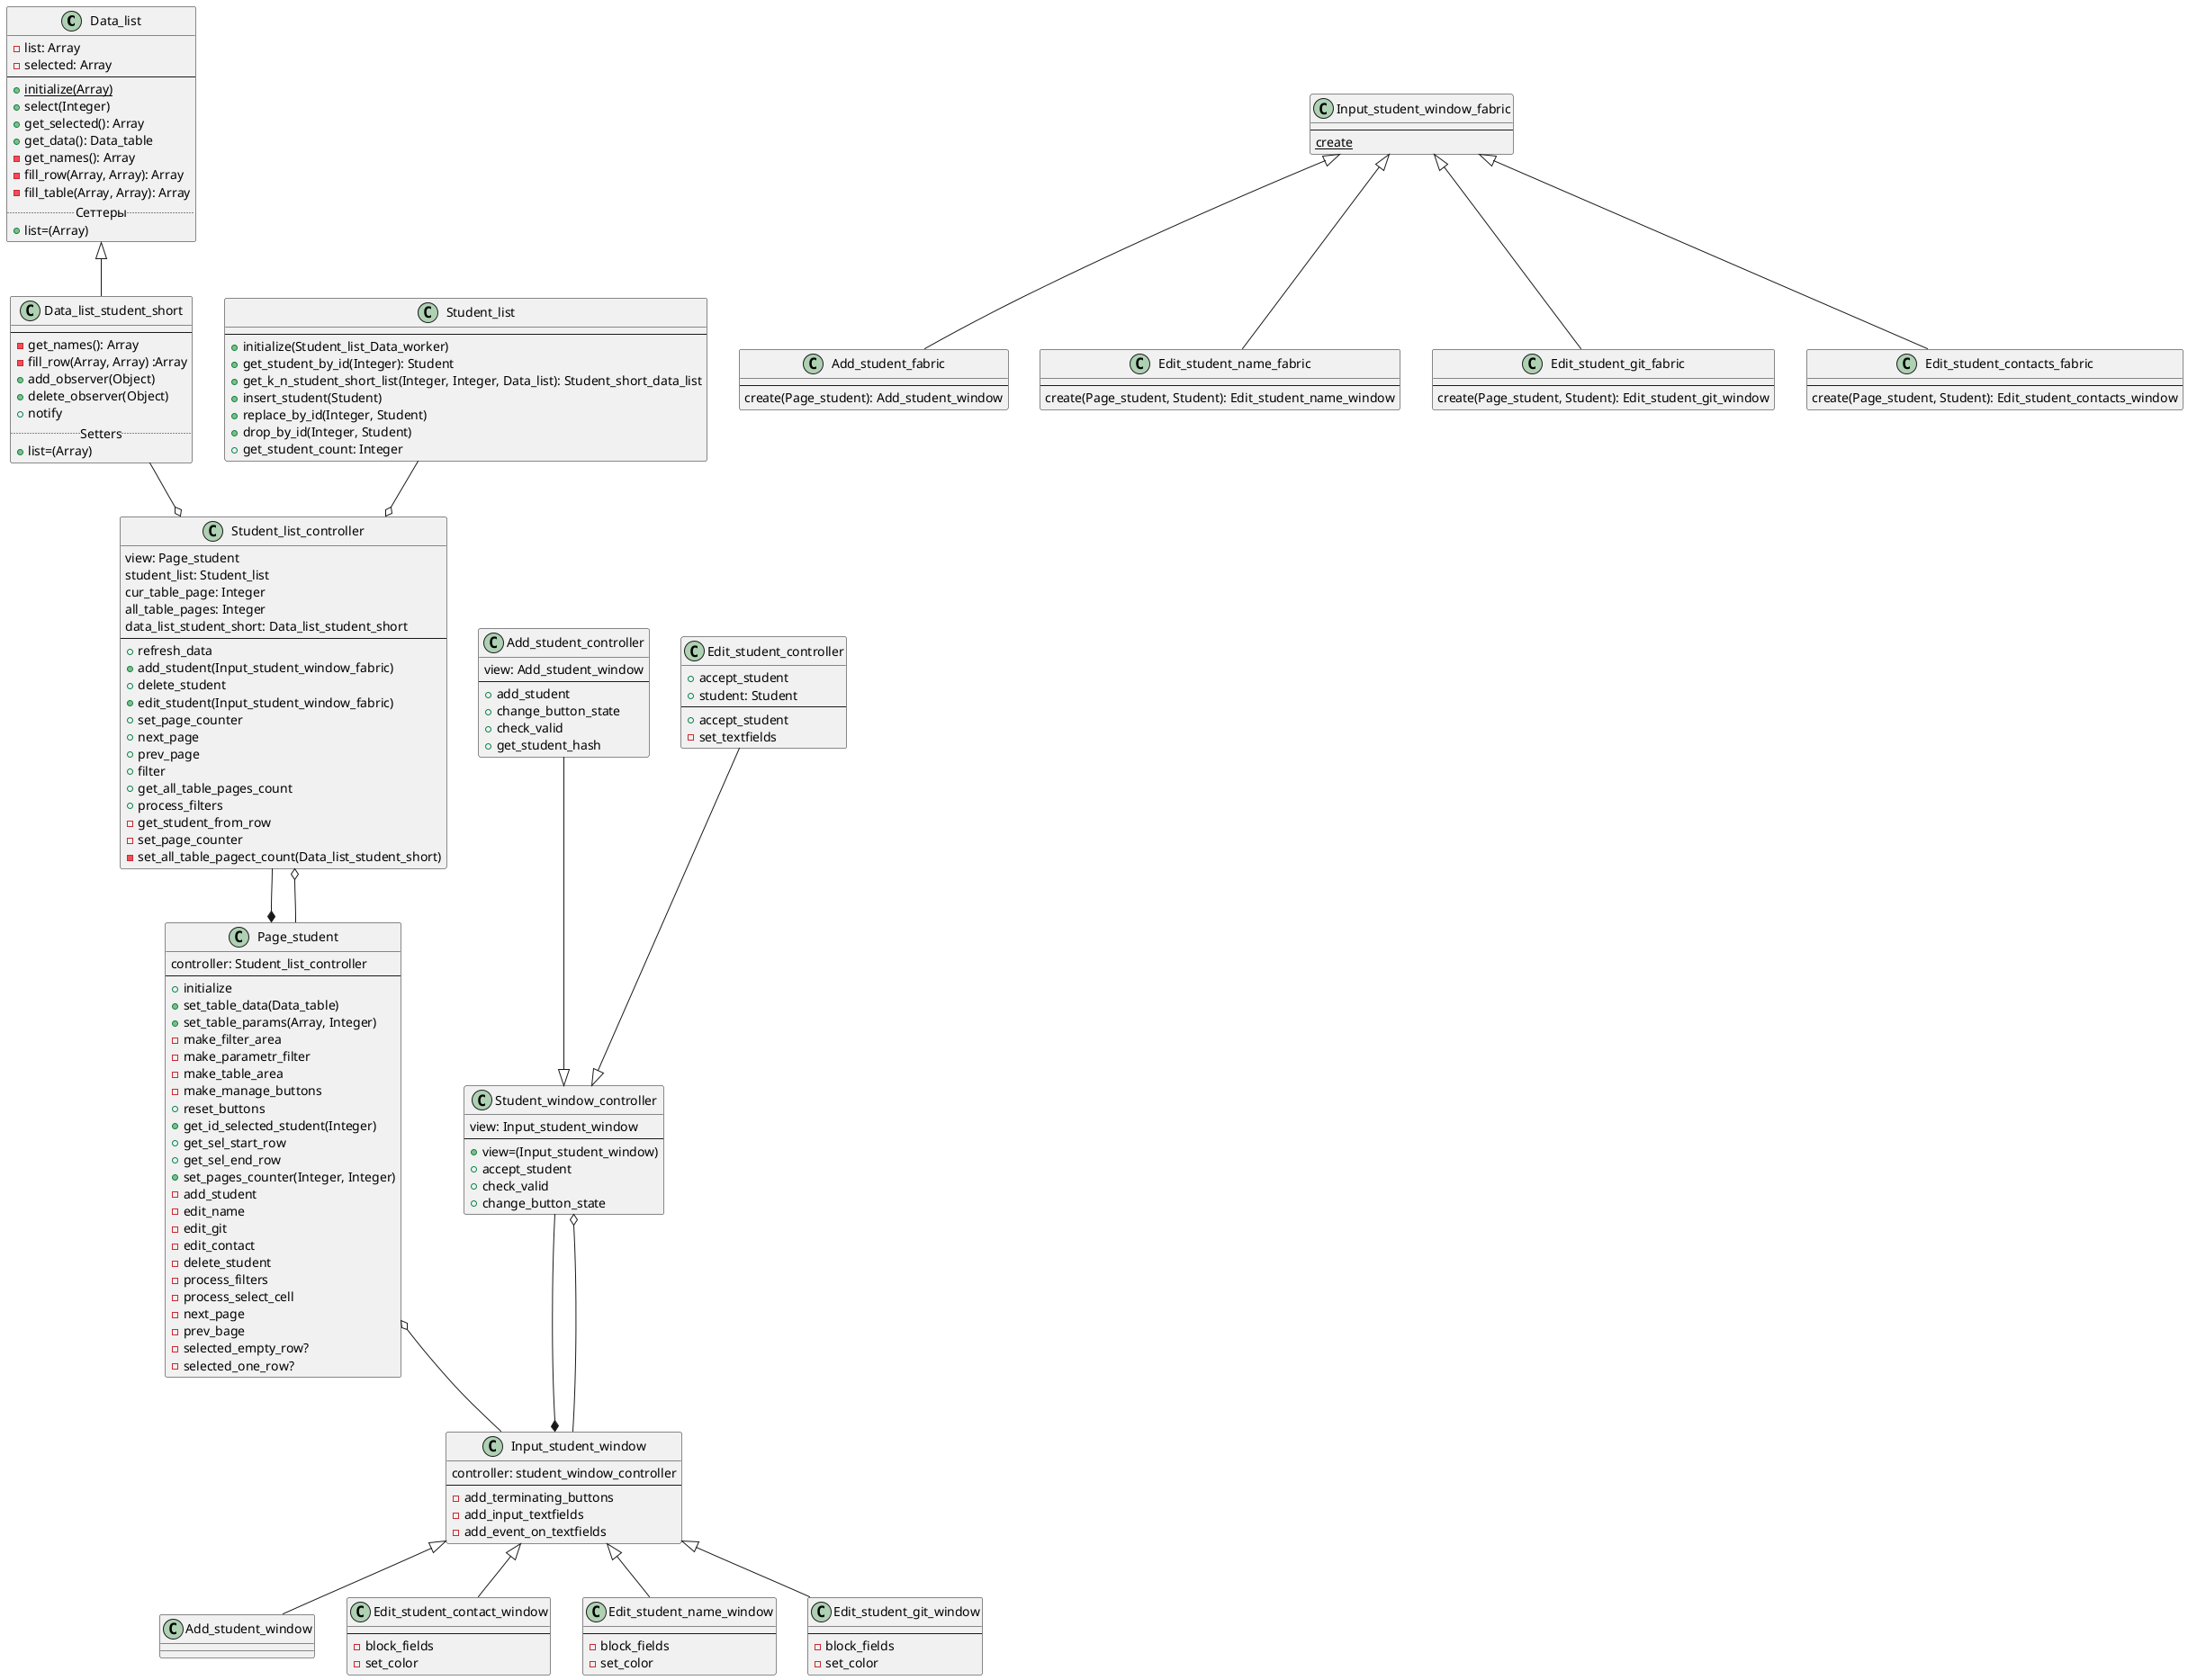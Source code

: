 @startuml

Class Data_list
 {
      -list: Array
      -selected: Array
 --
      +{static}initialize(Array)
      +select(Integer)
      +get_selected(): Array
      +get_data(): Data_table
      -get_names(): Array
      -fill_row(Array, Array): Array
      -fill_table(Array, Array): Array
..Сеттеры..
      +list=(Array)
  }

Class Data_list_student_short
 {
 --
      -get_names(): Array
      -fill_row(Array, Array) :Array
+add_observer(Object)
+delete_observer(Object)
+notify
..Setters..
+list=(Array)
  }
Class Student_list
{
--
+initialize(Student_list_Data_worker)
+get_student_by_id(Integer): Student
+get_k_n_student_short_list(Integer, Integer, Data_list): Student_short_data_list
+insert_student(Student)
+replace_by_id(Integer, Student)
+drop_by_id(Integer, Student)
+get_student_count: Integer
}

class Page_student
{
controller: Student_list_controller
--
+initialize
+set_table_data(Data_table)
+set_table_params(Array, Integer)
-make_filter_area
-make_parametr_filter
-make_table_area
-make_manage_buttons
+reset_buttons
+get_id_selected_student(Integer)
+get_sel_start_row
+get_sel_end_row
+set_pages_counter(Integer, Integer)
-add_student
-edit_name
-edit_git
-edit_contact
-delete_student
-process_filters
-process_select_cell
-next_page
-prev_bage
-selected_empty_row?
-selected_one_row?
}

class Student_list_controller
{
view: Page_student
student_list: Student_list
cur_table_page: Integer
all_table_pages: Integer
data_list_student_short: Data_list_student_short
--
+refresh_data
+add_student(Input_student_window_fabric)
+delete_student
+edit_student(Input_student_window_fabric)
+set_page_counter
+next_page
+prev_page
+filter
+get_all_table_pages_count
+process_filters
-get_student_from_row
-set_page_counter
-set_all_table_pagect_count(Data_list_student_short)
}

class Input_student_window
{
controller: student_window_controller
--
-add_terminating_buttons
-add_input_textfields
-add_event_on_textfields
}

class Add_student_controller
{
view: Add_student_window
--
+add_student
+change_button_state
+check_valid
+get_student_hash
}

class Edit_student_controller
{
+accept_student
}

class Edit_student_controller
{
+student: Student
--
+accept_student
-set_textfields
}

class Student_window_controller
{
view: Input_student_window
--
+view=(Input_student_window)
+accept_student
+check_valid
+change_button_state
}

class Add_student_window
{

}

class Edit_student_contact_window
{
--
-block_fields
-set_color
}

class Edit_student_name_window
{
--
-block_fields
-set_color
}

class Edit_student_git_window
{
--
-block_fields
-set_color
}

class Input_student_window_fabric
{
--
{static} create
}

class Add_student_fabric
{
--
create(Page_student): Add_student_window
}

class Edit_student_name_fabric
{
--
create(Page_student, Student): Edit_student_name_window
}

class Edit_student_git_fabric
{
--
create(Page_student, Student): Edit_student_git_window
}

class Edit_student_contacts_fabric
{
--
create(Page_student, Student): Edit_student_contacts_window
}


Add_student_controller --|> Student_window_controller
Edit_student_controller --|> Student_window_controller
Data_list <|-- Data_list_student_short
Student_list_controller --* Page_student
Student_list_controller o-- Page_student
Student_list --o Student_list_controller
Data_list_student_short --o Student_list_controller
Page_student o-- Input_student_window
Student_window_controller --* Input_student_window
Student_window_controller o-- Input_student_window

Input_student_window_fabric <|-- Add_student_fabric
Input_student_window_fabric <|-- Edit_student_name_fabric
Input_student_window_fabric <|-- Edit_student_git_fabric
Input_student_window_fabric <|-- Edit_student_contacts_fabric

Input_student_window <|-- Add_student_window
Input_student_window <|-- Edit_student_name_window
Input_student_window <|-- Edit_student_git_window
Input_student_window <|-- Edit_student_contact_window

@enduml